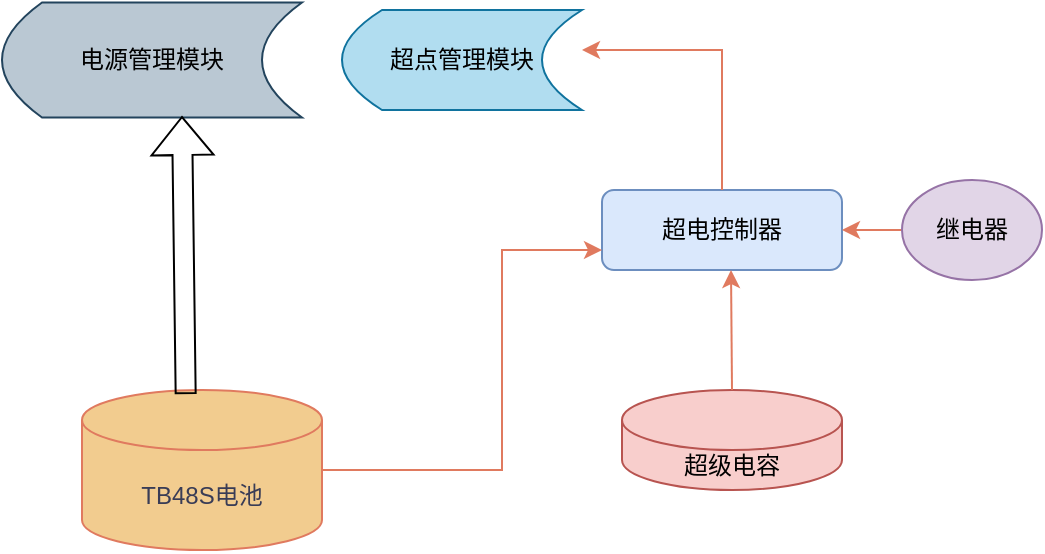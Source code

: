 <mxfile version="25.0.3">
  <diagram name="第 1 页" id="Kol3lEYRE0jRj-H6_mUI">
    <mxGraphModel dx="577" dy="377" grid="1" gridSize="10" guides="1" tooltips="1" connect="1" arrows="1" fold="1" page="1" pageScale="1" pageWidth="827" pageHeight="1169" math="0" shadow="0">
      <root>
        <mxCell id="0" />
        <mxCell id="1" parent="0" />
        <mxCell id="v73zauMOpdLzb934va-S-1" value="超电控制器" style="rounded=1;whiteSpace=wrap;html=1;strokeColor=#6c8ebf;fillColor=#dae8fc;" vertex="1" parent="1">
          <mxGeometry x="590" y="910" width="120" height="40" as="geometry" />
        </mxCell>
        <mxCell id="v73zauMOpdLzb934va-S-12" value="" style="edgeStyle=orthogonalEdgeStyle;rounded=0;orthogonalLoop=1;jettySize=auto;html=1;strokeColor=#E07A5F;fontColor=#393C56;fillColor=#F2CC8F;" edge="1" parent="1" source="v73zauMOpdLzb934va-S-2">
          <mxGeometry relative="1" as="geometry">
            <mxPoint x="590" y="940" as="targetPoint" />
            <Array as="points">
              <mxPoint x="540" y="1050" />
              <mxPoint x="540" y="940" />
            </Array>
          </mxGeometry>
        </mxCell>
        <mxCell id="v73zauMOpdLzb934va-S-2" value="TB48S电池" style="shape=cylinder3;whiteSpace=wrap;html=1;boundedLbl=1;backgroundOutline=1;size=15;strokeColor=#E07A5F;fontColor=#393C56;fillColor=#F2CC8F;" vertex="1" parent="1">
          <mxGeometry x="330" y="1010" width="120" height="80" as="geometry" />
        </mxCell>
        <mxCell id="v73zauMOpdLzb934va-S-3" value="超级电容" style="shape=cylinder3;whiteSpace=wrap;html=1;boundedLbl=1;backgroundOutline=1;size=15;strokeColor=#b85450;fillColor=#f8cecc;" vertex="1" parent="1">
          <mxGeometry x="600" y="1010" width="110" height="50" as="geometry" />
        </mxCell>
        <mxCell id="v73zauMOpdLzb934va-S-4" value="" style="endArrow=classic;html=1;rounded=0;strokeColor=#E07A5F;fontColor=#393C56;fillColor=#F2CC8F;entryX=0.5;entryY=1;entryDx=0;entryDy=0;exitX=0.5;exitY=0;exitDx=0;exitDy=0;exitPerimeter=0;" edge="1" parent="1" source="v73zauMOpdLzb934va-S-3">
          <mxGeometry width="50" height="50" relative="1" as="geometry">
            <mxPoint x="654.5" y="1000" as="sourcePoint" />
            <mxPoint x="654.5" y="950" as="targetPoint" />
          </mxGeometry>
        </mxCell>
        <mxCell id="v73zauMOpdLzb934va-S-15" value="" style="endArrow=classic;html=1;rounded=0;strokeColor=#E07A5F;fontColor=#393C56;fillColor=#F2CC8F;entryX=1;entryY=0.5;entryDx=0;entryDy=0;exitX=0;exitY=0.5;exitDx=0;exitDy=0;" edge="1" parent="1" source="v73zauMOpdLzb934va-S-16" target="v73zauMOpdLzb934va-S-1">
          <mxGeometry width="50" height="50" relative="1" as="geometry">
            <mxPoint x="740" y="930" as="sourcePoint" />
            <mxPoint x="700" y="960" as="targetPoint" />
          </mxGeometry>
        </mxCell>
        <mxCell id="v73zauMOpdLzb934va-S-16" value="继电器" style="ellipse;whiteSpace=wrap;html=1;strokeColor=#9673a6;fillColor=#e1d5e7;" vertex="1" parent="1">
          <mxGeometry x="740" y="905" width="70" height="50" as="geometry" />
        </mxCell>
        <mxCell id="v73zauMOpdLzb934va-S-17" value="" style="endArrow=classic;html=1;rounded=0;strokeColor=#E07A5F;fontColor=#393C56;fillColor=#F2CC8F;exitX=0.5;exitY=0;exitDx=0;exitDy=0;" edge="1" parent="1" source="v73zauMOpdLzb934va-S-1">
          <mxGeometry width="50" height="50" relative="1" as="geometry">
            <mxPoint x="530" y="890" as="sourcePoint" />
            <mxPoint x="580" y="840" as="targetPoint" />
            <Array as="points">
              <mxPoint x="650" y="840" />
            </Array>
          </mxGeometry>
        </mxCell>
        <mxCell id="v73zauMOpdLzb934va-S-20" value="超点管理模块" style="shape=dataStorage;whiteSpace=wrap;html=1;fixedSize=1;strokeColor=#10739e;fillColor=#b1ddf0;" vertex="1" parent="1">
          <mxGeometry x="460" y="820" width="120" height="50" as="geometry" />
        </mxCell>
        <mxCell id="v73zauMOpdLzb934va-S-21" value="电源管理模块" style="shape=dataStorage;whiteSpace=wrap;html=1;fixedSize=1;strokeColor=#23445d;fillColor=#bac8d3;" vertex="1" parent="1">
          <mxGeometry x="290" y="816.25" width="150" height="57.5" as="geometry" />
        </mxCell>
        <mxCell id="v73zauMOpdLzb934va-S-22" value="" style="shape=flexArrow;endArrow=classic;html=1;rounded=0;fontColor=#393C56;fillColor=none;exitX=0.432;exitY=0.026;exitDx=0;exitDy=0;exitPerimeter=0;entryX=0.6;entryY=0.987;entryDx=0;entryDy=0;entryPerimeter=0;" edge="1" parent="1" source="v73zauMOpdLzb934va-S-2" target="v73zauMOpdLzb934va-S-21">
          <mxGeometry width="50" height="50" relative="1" as="geometry">
            <mxPoint x="410" y="940" as="sourcePoint" />
            <mxPoint x="376" y="873" as="targetPoint" />
          </mxGeometry>
        </mxCell>
      </root>
    </mxGraphModel>
  </diagram>
</mxfile>
